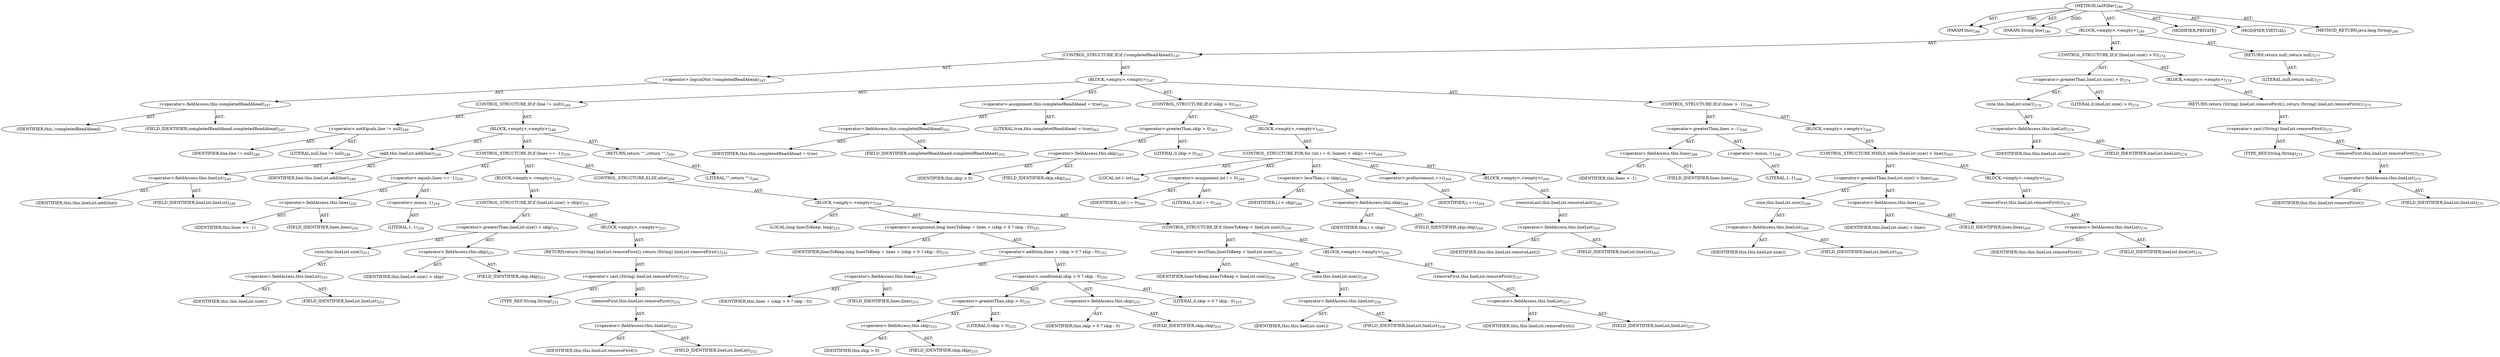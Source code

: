 digraph "tailFilter" {  
"111669149705" [label = <(METHOD,tailFilter)<SUB>246</SUB>> ]
"115964117005" [label = <(PARAM,this)<SUB>246</SUB>> ]
"115964117006" [label = <(PARAM,String line)<SUB>246</SUB>> ]
"25769803795" [label = <(BLOCK,&lt;empty&gt;,&lt;empty&gt;)<SUB>246</SUB>> ]
"47244640266" [label = <(CONTROL_STRUCTURE,IF,if (!completedReadAhead))<SUB>247</SUB>> ]
"30064771196" [label = <(&lt;operator&gt;.logicalNot,!completedReadAhead)<SUB>247</SUB>> ]
"30064771197" [label = <(&lt;operator&gt;.fieldAccess,this.completedReadAhead)<SUB>247</SUB>> ]
"68719476817" [label = <(IDENTIFIER,this,!completedReadAhead)> ]
"55834574891" [label = <(FIELD_IDENTIFIER,completedReadAhead,completedReadAhead)<SUB>247</SUB>> ]
"25769803796" [label = <(BLOCK,&lt;empty&gt;,&lt;empty&gt;)<SUB>247</SUB>> ]
"47244640267" [label = <(CONTROL_STRUCTURE,IF,if (line != null))<SUB>248</SUB>> ]
"30064771198" [label = <(&lt;operator&gt;.notEquals,line != null)<SUB>248</SUB>> ]
"68719476818" [label = <(IDENTIFIER,line,line != null)<SUB>248</SUB>> ]
"90194313237" [label = <(LITERAL,null,line != null)<SUB>248</SUB>> ]
"25769803797" [label = <(BLOCK,&lt;empty&gt;,&lt;empty&gt;)<SUB>248</SUB>> ]
"30064771199" [label = <(add,this.lineList.add(line))<SUB>249</SUB>> ]
"30064771200" [label = <(&lt;operator&gt;.fieldAccess,this.lineList)<SUB>249</SUB>> ]
"68719476819" [label = <(IDENTIFIER,this,this.lineList.add(line))> ]
"55834574892" [label = <(FIELD_IDENTIFIER,lineList,lineList)<SUB>249</SUB>> ]
"68719476820" [label = <(IDENTIFIER,line,this.lineList.add(line))<SUB>249</SUB>> ]
"47244640268" [label = <(CONTROL_STRUCTURE,IF,if (lines == -1))<SUB>250</SUB>> ]
"30064771201" [label = <(&lt;operator&gt;.equals,lines == -1)<SUB>250</SUB>> ]
"30064771202" [label = <(&lt;operator&gt;.fieldAccess,this.lines)<SUB>250</SUB>> ]
"68719476821" [label = <(IDENTIFIER,this,lines == -1)> ]
"55834574893" [label = <(FIELD_IDENTIFIER,lines,lines)<SUB>250</SUB>> ]
"30064771203" [label = <(&lt;operator&gt;.minus,-1)<SUB>250</SUB>> ]
"90194313238" [label = <(LITERAL,1,-1)<SUB>250</SUB>> ]
"25769803798" [label = <(BLOCK,&lt;empty&gt;,&lt;empty&gt;)<SUB>250</SUB>> ]
"47244640269" [label = <(CONTROL_STRUCTURE,IF,if (lineList.size() &gt; skip))<SUB>251</SUB>> ]
"30064771204" [label = <(&lt;operator&gt;.greaterThan,lineList.size() &gt; skip)<SUB>251</SUB>> ]
"30064771205" [label = <(size,this.lineList.size())<SUB>251</SUB>> ]
"30064771206" [label = <(&lt;operator&gt;.fieldAccess,this.lineList)<SUB>251</SUB>> ]
"68719476822" [label = <(IDENTIFIER,this,this.lineList.size())> ]
"55834574894" [label = <(FIELD_IDENTIFIER,lineList,lineList)<SUB>251</SUB>> ]
"30064771207" [label = <(&lt;operator&gt;.fieldAccess,this.skip)<SUB>251</SUB>> ]
"68719476823" [label = <(IDENTIFIER,this,lineList.size() &gt; skip)> ]
"55834574895" [label = <(FIELD_IDENTIFIER,skip,skip)<SUB>251</SUB>> ]
"25769803799" [label = <(BLOCK,&lt;empty&gt;,&lt;empty&gt;)<SUB>251</SUB>> ]
"146028888069" [label = <(RETURN,return (String) lineList.removeFirst();,return (String) lineList.removeFirst();)<SUB>252</SUB>> ]
"30064771208" [label = <(&lt;operator&gt;.cast,(String) lineList.removeFirst())<SUB>252</SUB>> ]
"180388626436" [label = <(TYPE_REF,String,String)<SUB>252</SUB>> ]
"30064771209" [label = <(removeFirst,this.lineList.removeFirst())<SUB>252</SUB>> ]
"30064771210" [label = <(&lt;operator&gt;.fieldAccess,this.lineList)<SUB>252</SUB>> ]
"68719476824" [label = <(IDENTIFIER,this,this.lineList.removeFirst())> ]
"55834574896" [label = <(FIELD_IDENTIFIER,lineList,lineList)<SUB>252</SUB>> ]
"47244640270" [label = <(CONTROL_STRUCTURE,ELSE,else)<SUB>254</SUB>> ]
"25769803800" [label = <(BLOCK,&lt;empty&gt;,&lt;empty&gt;)<SUB>254</SUB>> ]
"94489280518" [label = <(LOCAL,long linesToKeep: long)<SUB>255</SUB>> ]
"30064771211" [label = <(&lt;operator&gt;.assignment,long linesToKeep = lines + (skip &gt; 0 ? skip : 0))<SUB>255</SUB>> ]
"68719476825" [label = <(IDENTIFIER,linesToKeep,long linesToKeep = lines + (skip &gt; 0 ? skip : 0))<SUB>255</SUB>> ]
"30064771212" [label = <(&lt;operator&gt;.addition,lines + (skip &gt; 0 ? skip : 0))<SUB>255</SUB>> ]
"30064771213" [label = <(&lt;operator&gt;.fieldAccess,this.lines)<SUB>255</SUB>> ]
"68719476826" [label = <(IDENTIFIER,this,lines + (skip &gt; 0 ? skip : 0))> ]
"55834574897" [label = <(FIELD_IDENTIFIER,lines,lines)<SUB>255</SUB>> ]
"30064771214" [label = <(&lt;operator&gt;.conditional,skip &gt; 0 ? skip : 0)<SUB>255</SUB>> ]
"30064771215" [label = <(&lt;operator&gt;.greaterThan,skip &gt; 0)<SUB>255</SUB>> ]
"30064771216" [label = <(&lt;operator&gt;.fieldAccess,this.skip)<SUB>255</SUB>> ]
"68719476827" [label = <(IDENTIFIER,this,skip &gt; 0)> ]
"55834574898" [label = <(FIELD_IDENTIFIER,skip,skip)<SUB>255</SUB>> ]
"90194313239" [label = <(LITERAL,0,skip &gt; 0)<SUB>255</SUB>> ]
"30064771217" [label = <(&lt;operator&gt;.fieldAccess,this.skip)<SUB>255</SUB>> ]
"68719476828" [label = <(IDENTIFIER,this,skip &gt; 0 ? skip : 0)> ]
"55834574899" [label = <(FIELD_IDENTIFIER,skip,skip)<SUB>255</SUB>> ]
"90194313240" [label = <(LITERAL,0,skip &gt; 0 ? skip : 0)<SUB>255</SUB>> ]
"47244640271" [label = <(CONTROL_STRUCTURE,IF,if (linesToKeep &lt; lineList.size()))<SUB>256</SUB>> ]
"30064771218" [label = <(&lt;operator&gt;.lessThan,linesToKeep &lt; lineList.size())<SUB>256</SUB>> ]
"68719476829" [label = <(IDENTIFIER,linesToKeep,linesToKeep &lt; lineList.size())<SUB>256</SUB>> ]
"30064771219" [label = <(size,this.lineList.size())<SUB>256</SUB>> ]
"30064771220" [label = <(&lt;operator&gt;.fieldAccess,this.lineList)<SUB>256</SUB>> ]
"68719476830" [label = <(IDENTIFIER,this,this.lineList.size())> ]
"55834574900" [label = <(FIELD_IDENTIFIER,lineList,lineList)<SUB>256</SUB>> ]
"25769803801" [label = <(BLOCK,&lt;empty&gt;,&lt;empty&gt;)<SUB>256</SUB>> ]
"30064771221" [label = <(removeFirst,this.lineList.removeFirst())<SUB>257</SUB>> ]
"30064771222" [label = <(&lt;operator&gt;.fieldAccess,this.lineList)<SUB>257</SUB>> ]
"68719476831" [label = <(IDENTIFIER,this,this.lineList.removeFirst())> ]
"55834574901" [label = <(FIELD_IDENTIFIER,lineList,lineList)<SUB>257</SUB>> ]
"146028888070" [label = <(RETURN,return &quot;&quot;;,return &quot;&quot;;)<SUB>260</SUB>> ]
"90194313241" [label = <(LITERAL,&quot;&quot;,return &quot;&quot;;)<SUB>260</SUB>> ]
"30064771223" [label = <(&lt;operator&gt;.assignment,this.completedReadAhead = true)<SUB>262</SUB>> ]
"30064771224" [label = <(&lt;operator&gt;.fieldAccess,this.completedReadAhead)<SUB>262</SUB>> ]
"68719476832" [label = <(IDENTIFIER,this,this.completedReadAhead = true)> ]
"55834574902" [label = <(FIELD_IDENTIFIER,completedReadAhead,completedReadAhead)<SUB>262</SUB>> ]
"90194313242" [label = <(LITERAL,true,this.completedReadAhead = true)<SUB>262</SUB>> ]
"47244640272" [label = <(CONTROL_STRUCTURE,IF,if (skip &gt; 0))<SUB>263</SUB>> ]
"30064771225" [label = <(&lt;operator&gt;.greaterThan,skip &gt; 0)<SUB>263</SUB>> ]
"30064771226" [label = <(&lt;operator&gt;.fieldAccess,this.skip)<SUB>263</SUB>> ]
"68719476833" [label = <(IDENTIFIER,this,skip &gt; 0)> ]
"55834574903" [label = <(FIELD_IDENTIFIER,skip,skip)<SUB>263</SUB>> ]
"90194313243" [label = <(LITERAL,0,skip &gt; 0)<SUB>263</SUB>> ]
"25769803802" [label = <(BLOCK,&lt;empty&gt;,&lt;empty&gt;)<SUB>263</SUB>> ]
"47244640273" [label = <(CONTROL_STRUCTURE,FOR,for (int i = 0; Some(i &lt; skip); ++i))<SUB>264</SUB>> ]
"94489280519" [label = <(LOCAL,int i: int)<SUB>264</SUB>> ]
"30064771227" [label = <(&lt;operator&gt;.assignment,int i = 0)<SUB>264</SUB>> ]
"68719476834" [label = <(IDENTIFIER,i,int i = 0)<SUB>264</SUB>> ]
"90194313244" [label = <(LITERAL,0,int i = 0)<SUB>264</SUB>> ]
"30064771228" [label = <(&lt;operator&gt;.lessThan,i &lt; skip)<SUB>264</SUB>> ]
"68719476835" [label = <(IDENTIFIER,i,i &lt; skip)<SUB>264</SUB>> ]
"30064771229" [label = <(&lt;operator&gt;.fieldAccess,this.skip)<SUB>264</SUB>> ]
"68719476836" [label = <(IDENTIFIER,this,i &lt; skip)> ]
"55834574904" [label = <(FIELD_IDENTIFIER,skip,skip)<SUB>264</SUB>> ]
"30064771230" [label = <(&lt;operator&gt;.preIncrement,++i)<SUB>264</SUB>> ]
"68719476837" [label = <(IDENTIFIER,i,++i)<SUB>264</SUB>> ]
"25769803803" [label = <(BLOCK,&lt;empty&gt;,&lt;empty&gt;)<SUB>264</SUB>> ]
"30064771231" [label = <(removeLast,this.lineList.removeLast())<SUB>265</SUB>> ]
"30064771232" [label = <(&lt;operator&gt;.fieldAccess,this.lineList)<SUB>265</SUB>> ]
"68719476838" [label = <(IDENTIFIER,this,this.lineList.removeLast())> ]
"55834574905" [label = <(FIELD_IDENTIFIER,lineList,lineList)<SUB>265</SUB>> ]
"47244640274" [label = <(CONTROL_STRUCTURE,IF,if (lines &gt; -1))<SUB>268</SUB>> ]
"30064771233" [label = <(&lt;operator&gt;.greaterThan,lines &gt; -1)<SUB>268</SUB>> ]
"30064771234" [label = <(&lt;operator&gt;.fieldAccess,this.lines)<SUB>268</SUB>> ]
"68719476839" [label = <(IDENTIFIER,this,lines &gt; -1)> ]
"55834574906" [label = <(FIELD_IDENTIFIER,lines,lines)<SUB>268</SUB>> ]
"30064771235" [label = <(&lt;operator&gt;.minus,-1)<SUB>268</SUB>> ]
"90194313245" [label = <(LITERAL,1,-1)<SUB>268</SUB>> ]
"25769803804" [label = <(BLOCK,&lt;empty&gt;,&lt;empty&gt;)<SUB>268</SUB>> ]
"47244640275" [label = <(CONTROL_STRUCTURE,WHILE,while (lineList.size() &gt; lines))<SUB>269</SUB>> ]
"30064771236" [label = <(&lt;operator&gt;.greaterThan,lineList.size() &gt; lines)<SUB>269</SUB>> ]
"30064771237" [label = <(size,this.lineList.size())<SUB>269</SUB>> ]
"30064771238" [label = <(&lt;operator&gt;.fieldAccess,this.lineList)<SUB>269</SUB>> ]
"68719476840" [label = <(IDENTIFIER,this,this.lineList.size())> ]
"55834574907" [label = <(FIELD_IDENTIFIER,lineList,lineList)<SUB>269</SUB>> ]
"30064771239" [label = <(&lt;operator&gt;.fieldAccess,this.lines)<SUB>269</SUB>> ]
"68719476841" [label = <(IDENTIFIER,this,lineList.size() &gt; lines)> ]
"55834574908" [label = <(FIELD_IDENTIFIER,lines,lines)<SUB>269</SUB>> ]
"25769803805" [label = <(BLOCK,&lt;empty&gt;,&lt;empty&gt;)<SUB>269</SUB>> ]
"30064771240" [label = <(removeFirst,this.lineList.removeFirst())<SUB>270</SUB>> ]
"30064771241" [label = <(&lt;operator&gt;.fieldAccess,this.lineList)<SUB>270</SUB>> ]
"68719476842" [label = <(IDENTIFIER,this,this.lineList.removeFirst())> ]
"55834574909" [label = <(FIELD_IDENTIFIER,lineList,lineList)<SUB>270</SUB>> ]
"47244640276" [label = <(CONTROL_STRUCTURE,IF,if (lineList.size() &gt; 0))<SUB>274</SUB>> ]
"30064771242" [label = <(&lt;operator&gt;.greaterThan,lineList.size() &gt; 0)<SUB>274</SUB>> ]
"30064771243" [label = <(size,this.lineList.size())<SUB>274</SUB>> ]
"30064771244" [label = <(&lt;operator&gt;.fieldAccess,this.lineList)<SUB>274</SUB>> ]
"68719476843" [label = <(IDENTIFIER,this,this.lineList.size())> ]
"55834574910" [label = <(FIELD_IDENTIFIER,lineList,lineList)<SUB>274</SUB>> ]
"90194313246" [label = <(LITERAL,0,lineList.size() &gt; 0)<SUB>274</SUB>> ]
"25769803806" [label = <(BLOCK,&lt;empty&gt;,&lt;empty&gt;)<SUB>274</SUB>> ]
"146028888071" [label = <(RETURN,return (String) lineList.removeFirst();,return (String) lineList.removeFirst();)<SUB>275</SUB>> ]
"30064771245" [label = <(&lt;operator&gt;.cast,(String) lineList.removeFirst())<SUB>275</SUB>> ]
"180388626437" [label = <(TYPE_REF,String,String)<SUB>275</SUB>> ]
"30064771246" [label = <(removeFirst,this.lineList.removeFirst())<SUB>275</SUB>> ]
"30064771247" [label = <(&lt;operator&gt;.fieldAccess,this.lineList)<SUB>275</SUB>> ]
"68719476844" [label = <(IDENTIFIER,this,this.lineList.removeFirst())> ]
"55834574911" [label = <(FIELD_IDENTIFIER,lineList,lineList)<SUB>275</SUB>> ]
"146028888072" [label = <(RETURN,return null;,return null;)<SUB>277</SUB>> ]
"90194313247" [label = <(LITERAL,null,return null;)<SUB>277</SUB>> ]
"133143986207" [label = <(MODIFIER,PRIVATE)> ]
"133143986208" [label = <(MODIFIER,VIRTUAL)> ]
"128849018889" [label = <(METHOD_RETURN,java.lang.String)<SUB>246</SUB>> ]
  "111669149705" -> "115964117005"  [ label = "AST: "] 
  "111669149705" -> "115964117006"  [ label = "AST: "] 
  "111669149705" -> "25769803795"  [ label = "AST: "] 
  "111669149705" -> "133143986207"  [ label = "AST: "] 
  "111669149705" -> "133143986208"  [ label = "AST: "] 
  "111669149705" -> "128849018889"  [ label = "AST: "] 
  "25769803795" -> "47244640266"  [ label = "AST: "] 
  "25769803795" -> "47244640276"  [ label = "AST: "] 
  "25769803795" -> "146028888072"  [ label = "AST: "] 
  "47244640266" -> "30064771196"  [ label = "AST: "] 
  "47244640266" -> "25769803796"  [ label = "AST: "] 
  "30064771196" -> "30064771197"  [ label = "AST: "] 
  "30064771197" -> "68719476817"  [ label = "AST: "] 
  "30064771197" -> "55834574891"  [ label = "AST: "] 
  "25769803796" -> "47244640267"  [ label = "AST: "] 
  "25769803796" -> "30064771223"  [ label = "AST: "] 
  "25769803796" -> "47244640272"  [ label = "AST: "] 
  "25769803796" -> "47244640274"  [ label = "AST: "] 
  "47244640267" -> "30064771198"  [ label = "AST: "] 
  "47244640267" -> "25769803797"  [ label = "AST: "] 
  "30064771198" -> "68719476818"  [ label = "AST: "] 
  "30064771198" -> "90194313237"  [ label = "AST: "] 
  "25769803797" -> "30064771199"  [ label = "AST: "] 
  "25769803797" -> "47244640268"  [ label = "AST: "] 
  "25769803797" -> "146028888070"  [ label = "AST: "] 
  "30064771199" -> "30064771200"  [ label = "AST: "] 
  "30064771199" -> "68719476820"  [ label = "AST: "] 
  "30064771200" -> "68719476819"  [ label = "AST: "] 
  "30064771200" -> "55834574892"  [ label = "AST: "] 
  "47244640268" -> "30064771201"  [ label = "AST: "] 
  "47244640268" -> "25769803798"  [ label = "AST: "] 
  "47244640268" -> "47244640270"  [ label = "AST: "] 
  "30064771201" -> "30064771202"  [ label = "AST: "] 
  "30064771201" -> "30064771203"  [ label = "AST: "] 
  "30064771202" -> "68719476821"  [ label = "AST: "] 
  "30064771202" -> "55834574893"  [ label = "AST: "] 
  "30064771203" -> "90194313238"  [ label = "AST: "] 
  "25769803798" -> "47244640269"  [ label = "AST: "] 
  "47244640269" -> "30064771204"  [ label = "AST: "] 
  "47244640269" -> "25769803799"  [ label = "AST: "] 
  "30064771204" -> "30064771205"  [ label = "AST: "] 
  "30064771204" -> "30064771207"  [ label = "AST: "] 
  "30064771205" -> "30064771206"  [ label = "AST: "] 
  "30064771206" -> "68719476822"  [ label = "AST: "] 
  "30064771206" -> "55834574894"  [ label = "AST: "] 
  "30064771207" -> "68719476823"  [ label = "AST: "] 
  "30064771207" -> "55834574895"  [ label = "AST: "] 
  "25769803799" -> "146028888069"  [ label = "AST: "] 
  "146028888069" -> "30064771208"  [ label = "AST: "] 
  "30064771208" -> "180388626436"  [ label = "AST: "] 
  "30064771208" -> "30064771209"  [ label = "AST: "] 
  "30064771209" -> "30064771210"  [ label = "AST: "] 
  "30064771210" -> "68719476824"  [ label = "AST: "] 
  "30064771210" -> "55834574896"  [ label = "AST: "] 
  "47244640270" -> "25769803800"  [ label = "AST: "] 
  "25769803800" -> "94489280518"  [ label = "AST: "] 
  "25769803800" -> "30064771211"  [ label = "AST: "] 
  "25769803800" -> "47244640271"  [ label = "AST: "] 
  "30064771211" -> "68719476825"  [ label = "AST: "] 
  "30064771211" -> "30064771212"  [ label = "AST: "] 
  "30064771212" -> "30064771213"  [ label = "AST: "] 
  "30064771212" -> "30064771214"  [ label = "AST: "] 
  "30064771213" -> "68719476826"  [ label = "AST: "] 
  "30064771213" -> "55834574897"  [ label = "AST: "] 
  "30064771214" -> "30064771215"  [ label = "AST: "] 
  "30064771214" -> "30064771217"  [ label = "AST: "] 
  "30064771214" -> "90194313240"  [ label = "AST: "] 
  "30064771215" -> "30064771216"  [ label = "AST: "] 
  "30064771215" -> "90194313239"  [ label = "AST: "] 
  "30064771216" -> "68719476827"  [ label = "AST: "] 
  "30064771216" -> "55834574898"  [ label = "AST: "] 
  "30064771217" -> "68719476828"  [ label = "AST: "] 
  "30064771217" -> "55834574899"  [ label = "AST: "] 
  "47244640271" -> "30064771218"  [ label = "AST: "] 
  "47244640271" -> "25769803801"  [ label = "AST: "] 
  "30064771218" -> "68719476829"  [ label = "AST: "] 
  "30064771218" -> "30064771219"  [ label = "AST: "] 
  "30064771219" -> "30064771220"  [ label = "AST: "] 
  "30064771220" -> "68719476830"  [ label = "AST: "] 
  "30064771220" -> "55834574900"  [ label = "AST: "] 
  "25769803801" -> "30064771221"  [ label = "AST: "] 
  "30064771221" -> "30064771222"  [ label = "AST: "] 
  "30064771222" -> "68719476831"  [ label = "AST: "] 
  "30064771222" -> "55834574901"  [ label = "AST: "] 
  "146028888070" -> "90194313241"  [ label = "AST: "] 
  "30064771223" -> "30064771224"  [ label = "AST: "] 
  "30064771223" -> "90194313242"  [ label = "AST: "] 
  "30064771224" -> "68719476832"  [ label = "AST: "] 
  "30064771224" -> "55834574902"  [ label = "AST: "] 
  "47244640272" -> "30064771225"  [ label = "AST: "] 
  "47244640272" -> "25769803802"  [ label = "AST: "] 
  "30064771225" -> "30064771226"  [ label = "AST: "] 
  "30064771225" -> "90194313243"  [ label = "AST: "] 
  "30064771226" -> "68719476833"  [ label = "AST: "] 
  "30064771226" -> "55834574903"  [ label = "AST: "] 
  "25769803802" -> "47244640273"  [ label = "AST: "] 
  "47244640273" -> "94489280519"  [ label = "AST: "] 
  "47244640273" -> "30064771227"  [ label = "AST: "] 
  "47244640273" -> "30064771228"  [ label = "AST: "] 
  "47244640273" -> "30064771230"  [ label = "AST: "] 
  "47244640273" -> "25769803803"  [ label = "AST: "] 
  "30064771227" -> "68719476834"  [ label = "AST: "] 
  "30064771227" -> "90194313244"  [ label = "AST: "] 
  "30064771228" -> "68719476835"  [ label = "AST: "] 
  "30064771228" -> "30064771229"  [ label = "AST: "] 
  "30064771229" -> "68719476836"  [ label = "AST: "] 
  "30064771229" -> "55834574904"  [ label = "AST: "] 
  "30064771230" -> "68719476837"  [ label = "AST: "] 
  "25769803803" -> "30064771231"  [ label = "AST: "] 
  "30064771231" -> "30064771232"  [ label = "AST: "] 
  "30064771232" -> "68719476838"  [ label = "AST: "] 
  "30064771232" -> "55834574905"  [ label = "AST: "] 
  "47244640274" -> "30064771233"  [ label = "AST: "] 
  "47244640274" -> "25769803804"  [ label = "AST: "] 
  "30064771233" -> "30064771234"  [ label = "AST: "] 
  "30064771233" -> "30064771235"  [ label = "AST: "] 
  "30064771234" -> "68719476839"  [ label = "AST: "] 
  "30064771234" -> "55834574906"  [ label = "AST: "] 
  "30064771235" -> "90194313245"  [ label = "AST: "] 
  "25769803804" -> "47244640275"  [ label = "AST: "] 
  "47244640275" -> "30064771236"  [ label = "AST: "] 
  "47244640275" -> "25769803805"  [ label = "AST: "] 
  "30064771236" -> "30064771237"  [ label = "AST: "] 
  "30064771236" -> "30064771239"  [ label = "AST: "] 
  "30064771237" -> "30064771238"  [ label = "AST: "] 
  "30064771238" -> "68719476840"  [ label = "AST: "] 
  "30064771238" -> "55834574907"  [ label = "AST: "] 
  "30064771239" -> "68719476841"  [ label = "AST: "] 
  "30064771239" -> "55834574908"  [ label = "AST: "] 
  "25769803805" -> "30064771240"  [ label = "AST: "] 
  "30064771240" -> "30064771241"  [ label = "AST: "] 
  "30064771241" -> "68719476842"  [ label = "AST: "] 
  "30064771241" -> "55834574909"  [ label = "AST: "] 
  "47244640276" -> "30064771242"  [ label = "AST: "] 
  "47244640276" -> "25769803806"  [ label = "AST: "] 
  "30064771242" -> "30064771243"  [ label = "AST: "] 
  "30064771242" -> "90194313246"  [ label = "AST: "] 
  "30064771243" -> "30064771244"  [ label = "AST: "] 
  "30064771244" -> "68719476843"  [ label = "AST: "] 
  "30064771244" -> "55834574910"  [ label = "AST: "] 
  "25769803806" -> "146028888071"  [ label = "AST: "] 
  "146028888071" -> "30064771245"  [ label = "AST: "] 
  "30064771245" -> "180388626437"  [ label = "AST: "] 
  "30064771245" -> "30064771246"  [ label = "AST: "] 
  "30064771246" -> "30064771247"  [ label = "AST: "] 
  "30064771247" -> "68719476844"  [ label = "AST: "] 
  "30064771247" -> "55834574911"  [ label = "AST: "] 
  "146028888072" -> "90194313247"  [ label = "AST: "] 
  "111669149705" -> "115964117005"  [ label = "DDG: "] 
  "111669149705" -> "115964117006"  [ label = "DDG: "] 
}
